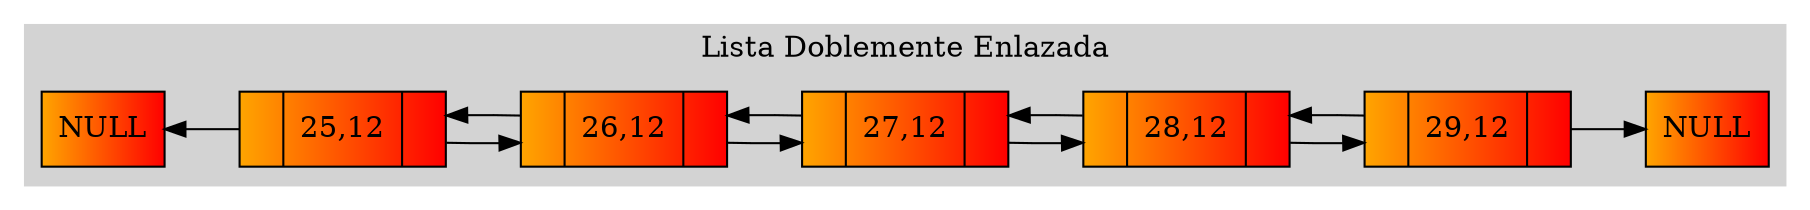 digraph{
rankdir=LR;
labelloc="t";
subgraph cluster_0{
style=filled;
color = lightgrey;
node[shape=record];
NodoPN[label="NULL"style = filled, fillcolor = "orange:red"];
Nodo25C12[label="{ |25,12| }"style = filled, fillcolor = "orange:red"];
Nodo26C12[label="{ |26,12| }"style = filled, fillcolor = "orange:red"];
Nodo27C12[label="{ |27,12| }"style = filled, fillcolor = "orange:red"];
Nodo28C12[label="{ |28,12| }"style = filled, fillcolor = "orange:red"];
Nodo29C12[label="{ |29,12| }"style = filled, fillcolor = "orange:red"];
NodoUN[label="NULL"style = filled, fillcolor = "orange:red"];
NodoPN->Nodo25C12[dir=back];
Nodo25C12->Nodo26C12;
Nodo26C12->Nodo25C12;
Nodo26C12->Nodo27C12;
Nodo27C12->Nodo26C12;
Nodo27C12->Nodo28C12;
Nodo28C12->Nodo27C12;
Nodo28C12->Nodo29C12;
Nodo29C12->Nodo28C12;
Nodo29C12->NodoUN;
label = "Lista Doblemente Enlazada";
}
}

